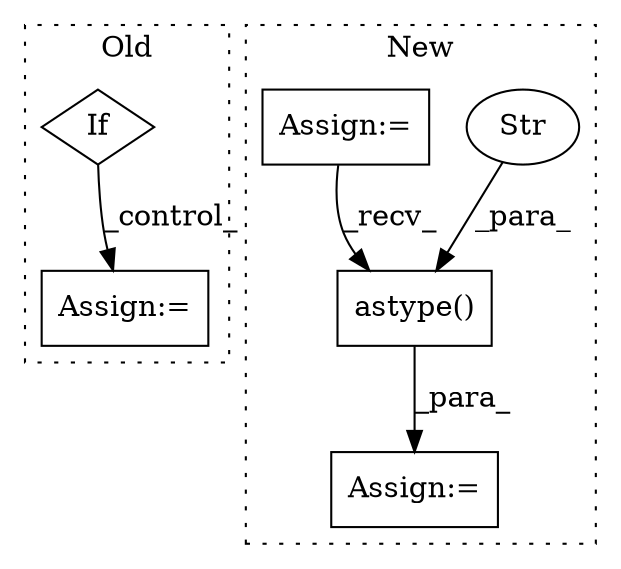 digraph G {
subgraph cluster0 {
1 [label="If" a="96" s="2167" l="3" shape="diamond"];
3 [label="Assign:=" a="68" s="2562" l="3" shape="box"];
label = "Old";
style="dotted";
}
subgraph cluster1 {
2 [label="astype()" a="75" s="2952,2992" l="33,1" shape="box"];
4 [label="Assign:=" a="68" s="2949" l="3" shape="box"];
5 [label="Str" a="66" s="2985" l="7" shape="ellipse"];
6 [label="Assign:=" a="68" s="2846" l="3" shape="box"];
label = "New";
style="dotted";
}
1 -> 3 [label="_control_"];
2 -> 4 [label="_para_"];
5 -> 2 [label="_para_"];
6 -> 2 [label="_recv_"];
}